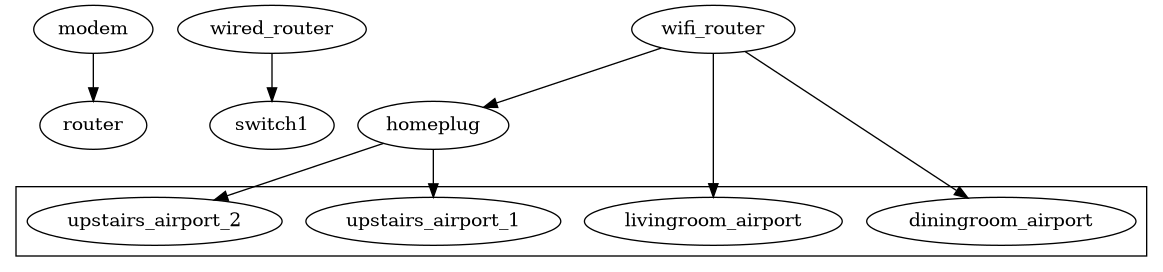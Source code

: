 @startuml
digraph G {
    modem -> router
    wired_router -> switch1
    wifi_router -> homeplug
    wifi_router -> livingroom_airport
    wifi_router -> diningroom_airport
    homeplug -> upstairs_airport_1
    homeplug -> upstairs_airport_2

  subgraph cluster_wired {

  }

  subgraph cluster_wifi {
    livingroom_airport
    diningroom_airport
    upstairs_airport_1
    upstairs_airport_2
  }

}
@enduml
